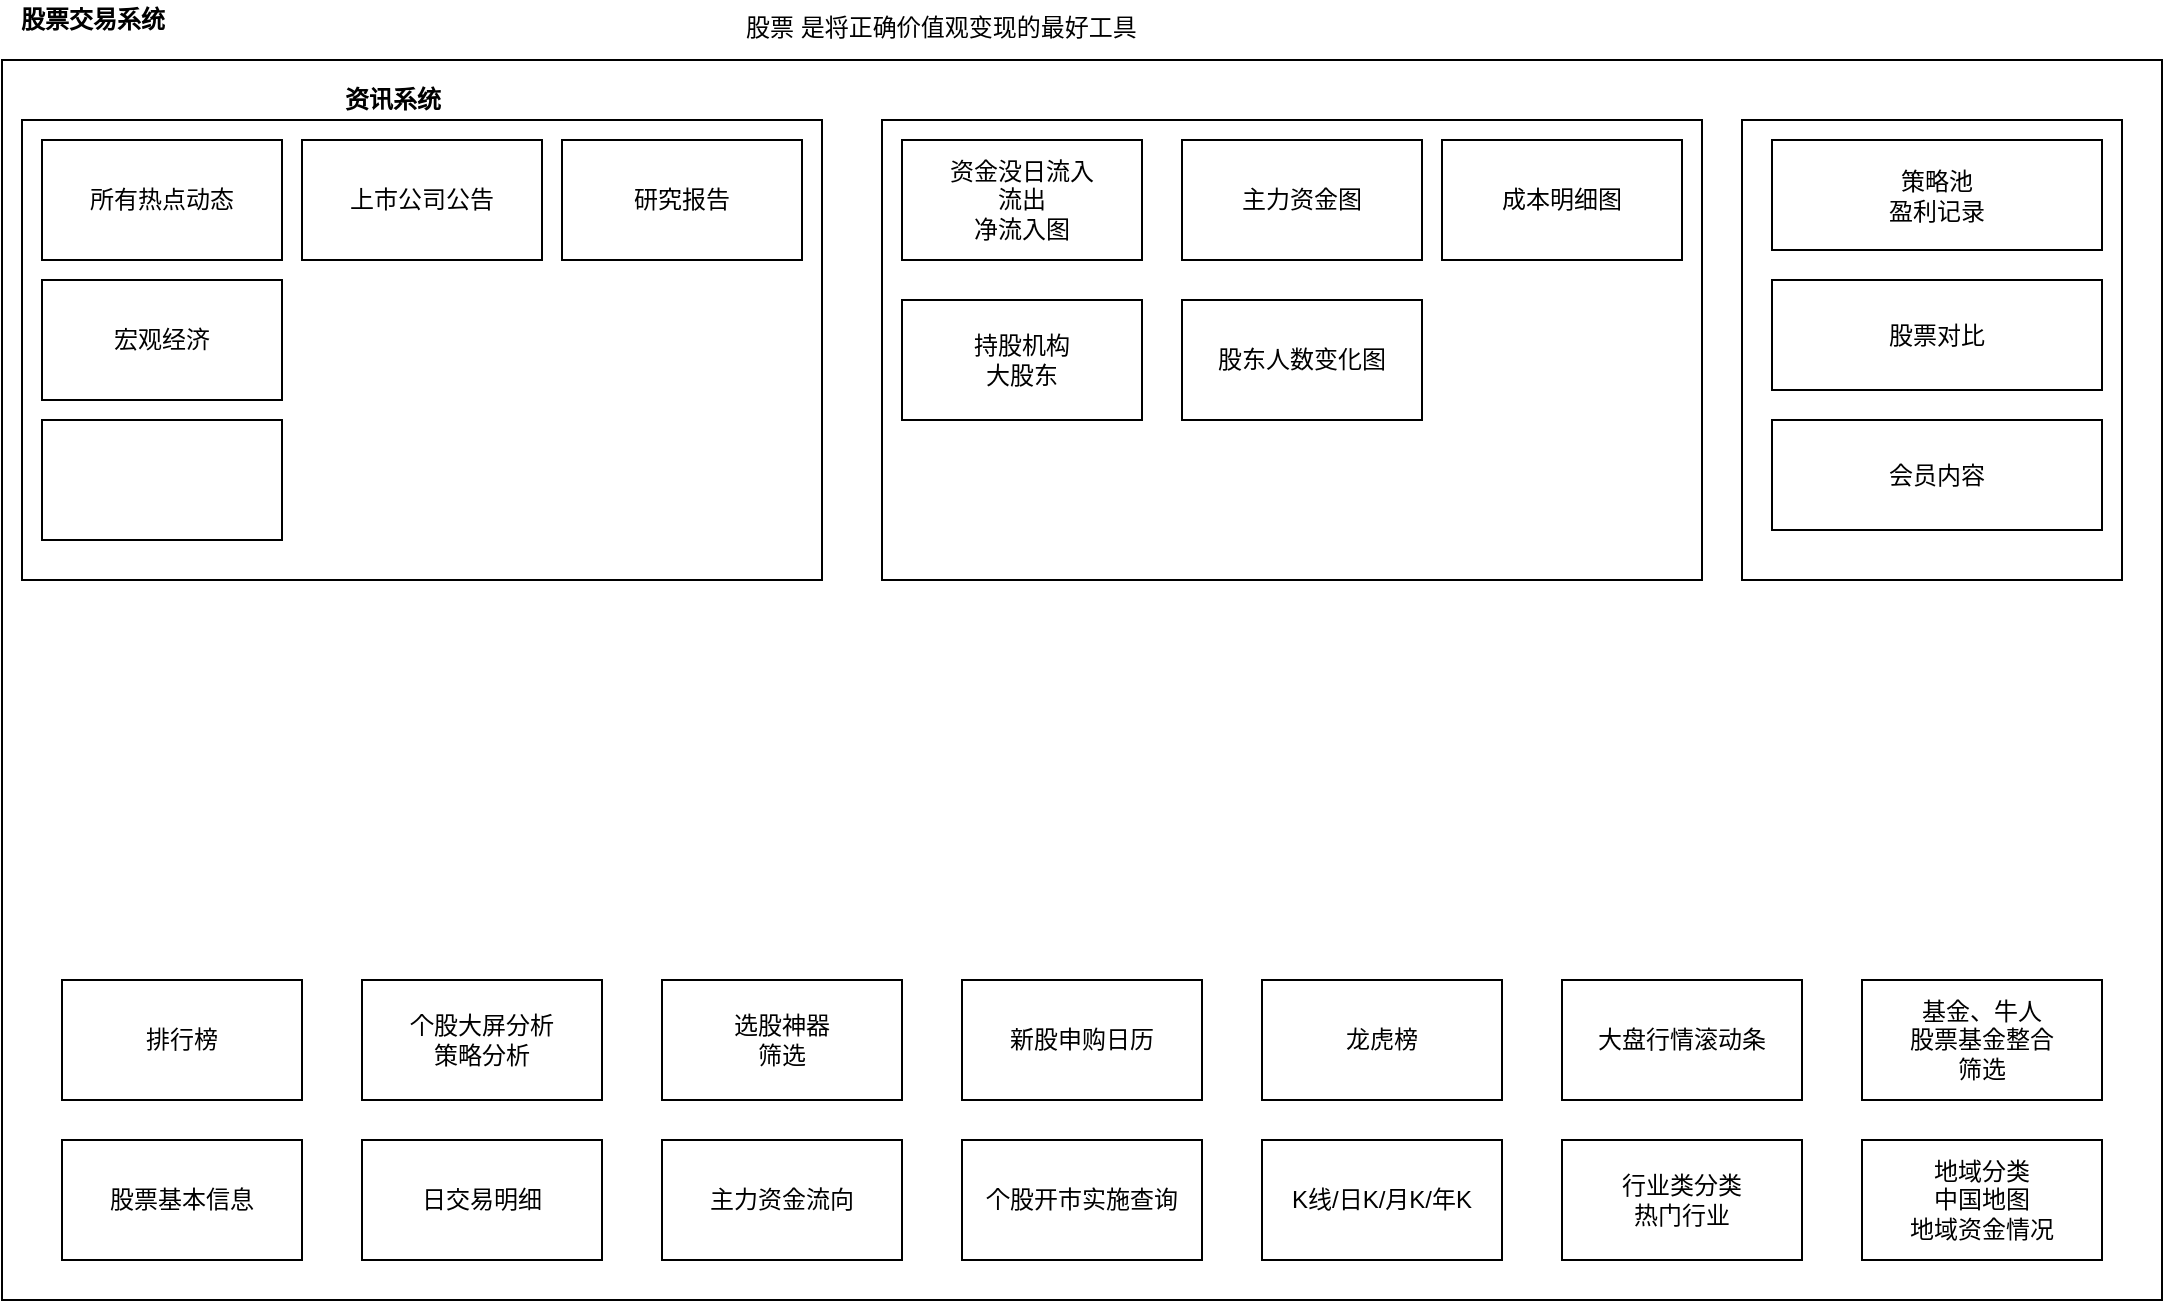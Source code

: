 <mxfile version="14.9.7" type="github">
  <diagram id="C5RBs43oDa-KdzZeNtuy" name="Page-1">
    <mxGraphModel dx="1422" dy="835" grid="1" gridSize="10" guides="1" tooltips="1" connect="1" arrows="1" fold="1" page="1" pageScale="1" pageWidth="1169" pageHeight="827" math="0" shadow="0">
      <root>
        <mxCell id="WIyWlLk6GJQsqaUBKTNV-0" />
        <mxCell id="WIyWlLk6GJQsqaUBKTNV-1" parent="WIyWlLk6GJQsqaUBKTNV-0" />
        <mxCell id="Ym-d_akJX4R3M71p5_LC-0" value="" style="rounded=0;whiteSpace=wrap;html=1;" vertex="1" parent="WIyWlLk6GJQsqaUBKTNV-1">
          <mxGeometry x="20" y="50" width="1080" height="620" as="geometry" />
        </mxCell>
        <mxCell id="Ym-d_akJX4R3M71p5_LC-1" value="&lt;span&gt;&lt;b&gt;股票交易系统&lt;/b&gt;&lt;/span&gt;" style="text;html=1;align=center;verticalAlign=middle;resizable=0;points=[];autosize=1;strokeColor=none;" vertex="1" parent="WIyWlLk6GJQsqaUBKTNV-1">
          <mxGeometry x="20" y="20" width="90" height="20" as="geometry" />
        </mxCell>
        <mxCell id="Ym-d_akJX4R3M71p5_LC-2" value="股票基本信息" style="rounded=0;whiteSpace=wrap;html=1;" vertex="1" parent="WIyWlLk6GJQsqaUBKTNV-1">
          <mxGeometry x="50" y="590" width="120" height="60" as="geometry" />
        </mxCell>
        <mxCell id="Ym-d_akJX4R3M71p5_LC-3" value="日交易明细" style="rounded=0;whiteSpace=wrap;html=1;" vertex="1" parent="WIyWlLk6GJQsqaUBKTNV-1">
          <mxGeometry x="200" y="590" width="120" height="60" as="geometry" />
        </mxCell>
        <mxCell id="Ym-d_akJX4R3M71p5_LC-4" value="主力资金流向" style="rounded=0;whiteSpace=wrap;html=1;" vertex="1" parent="WIyWlLk6GJQsqaUBKTNV-1">
          <mxGeometry x="350" y="590" width="120" height="60" as="geometry" />
        </mxCell>
        <mxCell id="Ym-d_akJX4R3M71p5_LC-8" value="" style="rounded=0;whiteSpace=wrap;html=1;" vertex="1" parent="WIyWlLk6GJQsqaUBKTNV-1">
          <mxGeometry x="30" y="80" width="400" height="230" as="geometry" />
        </mxCell>
        <mxCell id="Ym-d_akJX4R3M71p5_LC-5" value="所有热点动态" style="rounded=0;whiteSpace=wrap;html=1;" vertex="1" parent="WIyWlLk6GJQsqaUBKTNV-1">
          <mxGeometry x="40" y="90" width="120" height="60" as="geometry" />
        </mxCell>
        <mxCell id="Ym-d_akJX4R3M71p5_LC-9" value="&lt;b&gt;资讯系统&lt;/b&gt;" style="text;html=1;align=center;verticalAlign=middle;resizable=0;points=[];autosize=1;strokeColor=none;" vertex="1" parent="WIyWlLk6GJQsqaUBKTNV-1">
          <mxGeometry x="185" y="60" width="60" height="20" as="geometry" />
        </mxCell>
        <mxCell id="Ym-d_akJX4R3M71p5_LC-6" value="上市公司公告" style="rounded=0;whiteSpace=wrap;html=1;" vertex="1" parent="WIyWlLk6GJQsqaUBKTNV-1">
          <mxGeometry x="170" y="90" width="120" height="60" as="geometry" />
        </mxCell>
        <mxCell id="Ym-d_akJX4R3M71p5_LC-7" value="研究报告" style="rounded=0;whiteSpace=wrap;html=1;" vertex="1" parent="WIyWlLk6GJQsqaUBKTNV-1">
          <mxGeometry x="300" y="90" width="120" height="60" as="geometry" />
        </mxCell>
        <mxCell id="Ym-d_akJX4R3M71p5_LC-10" value="" style="rounded=0;whiteSpace=wrap;html=1;" vertex="1" parent="WIyWlLk6GJQsqaUBKTNV-1">
          <mxGeometry x="460" y="80" width="410" height="230" as="geometry" />
        </mxCell>
        <mxCell id="Ym-d_akJX4R3M71p5_LC-11" value="个股开市实施查询" style="rounded=0;whiteSpace=wrap;html=1;" vertex="1" parent="WIyWlLk6GJQsqaUBKTNV-1">
          <mxGeometry x="500" y="590" width="120" height="60" as="geometry" />
        </mxCell>
        <mxCell id="Ym-d_akJX4R3M71p5_LC-13" value="K线/日K/月K/年K" style="rounded=0;whiteSpace=wrap;html=1;" vertex="1" parent="WIyWlLk6GJQsqaUBKTNV-1">
          <mxGeometry x="650" y="590" width="120" height="60" as="geometry" />
        </mxCell>
        <mxCell id="Ym-d_akJX4R3M71p5_LC-14" value="行业类分类&lt;br&gt;热门行业" style="rounded=0;whiteSpace=wrap;html=1;" vertex="1" parent="WIyWlLk6GJQsqaUBKTNV-1">
          <mxGeometry x="800" y="590" width="120" height="60" as="geometry" />
        </mxCell>
        <mxCell id="Ym-d_akJX4R3M71p5_LC-15" value="地域分类&lt;br&gt;中国地图&lt;br&gt;地域资金情况" style="rounded=0;whiteSpace=wrap;html=1;" vertex="1" parent="WIyWlLk6GJQsqaUBKTNV-1">
          <mxGeometry x="950" y="590" width="120" height="60" as="geometry" />
        </mxCell>
        <mxCell id="Ym-d_akJX4R3M71p5_LC-16" value="排行榜" style="rounded=0;whiteSpace=wrap;html=1;" vertex="1" parent="WIyWlLk6GJQsqaUBKTNV-1">
          <mxGeometry x="50" y="510" width="120" height="60" as="geometry" />
        </mxCell>
        <mxCell id="Ym-d_akJX4R3M71p5_LC-17" value="基金、牛人&lt;br&gt;股票基金整合&lt;br&gt;筛选" style="rounded=0;whiteSpace=wrap;html=1;" vertex="1" parent="WIyWlLk6GJQsqaUBKTNV-1">
          <mxGeometry x="950" y="510" width="120" height="60" as="geometry" />
        </mxCell>
        <mxCell id="Ym-d_akJX4R3M71p5_LC-18" value="宏观经济" style="rounded=0;whiteSpace=wrap;html=1;" vertex="1" parent="WIyWlLk6GJQsqaUBKTNV-1">
          <mxGeometry x="40" y="160" width="120" height="60" as="geometry" />
        </mxCell>
        <mxCell id="Ym-d_akJX4R3M71p5_LC-19" value="个股大屏分析&lt;br&gt;策略分析" style="rounded=0;whiteSpace=wrap;html=1;" vertex="1" parent="WIyWlLk6GJQsqaUBKTNV-1">
          <mxGeometry x="200" y="510" width="120" height="60" as="geometry" />
        </mxCell>
        <mxCell id="Ym-d_akJX4R3M71p5_LC-20" value="选股神器&lt;br&gt;筛选" style="rounded=0;whiteSpace=wrap;html=1;" vertex="1" parent="WIyWlLk6GJQsqaUBKTNV-1">
          <mxGeometry x="350" y="510" width="120" height="60" as="geometry" />
        </mxCell>
        <mxCell id="Ym-d_akJX4R3M71p5_LC-21" value="新股申购日历" style="rounded=0;whiteSpace=wrap;html=1;" vertex="1" parent="WIyWlLk6GJQsqaUBKTNV-1">
          <mxGeometry x="500" y="510" width="120" height="60" as="geometry" />
        </mxCell>
        <mxCell id="Ym-d_akJX4R3M71p5_LC-22" value="龙虎榜" style="rounded=0;whiteSpace=wrap;html=1;" vertex="1" parent="WIyWlLk6GJQsqaUBKTNV-1">
          <mxGeometry x="650" y="510" width="120" height="60" as="geometry" />
        </mxCell>
        <mxCell id="Ym-d_akJX4R3M71p5_LC-23" value="大盘行情滚动条" style="rounded=0;whiteSpace=wrap;html=1;" vertex="1" parent="WIyWlLk6GJQsqaUBKTNV-1">
          <mxGeometry x="800" y="510" width="120" height="60" as="geometry" />
        </mxCell>
        <mxCell id="Ym-d_akJX4R3M71p5_LC-25" value="资金没日流入&lt;br&gt;流出&lt;br&gt;净流入图" style="rounded=0;whiteSpace=wrap;html=1;" vertex="1" parent="WIyWlLk6GJQsqaUBKTNV-1">
          <mxGeometry x="470" y="90" width="120" height="60" as="geometry" />
        </mxCell>
        <mxCell id="Ym-d_akJX4R3M71p5_LC-26" value="主力资金图" style="rounded=0;whiteSpace=wrap;html=1;" vertex="1" parent="WIyWlLk6GJQsqaUBKTNV-1">
          <mxGeometry x="610" y="90" width="120" height="60" as="geometry" />
        </mxCell>
        <mxCell id="Ym-d_akJX4R3M71p5_LC-27" value="成本明细图" style="rounded=0;whiteSpace=wrap;html=1;" vertex="1" parent="WIyWlLk6GJQsqaUBKTNV-1">
          <mxGeometry x="740" y="90" width="120" height="60" as="geometry" />
        </mxCell>
        <mxCell id="Ym-d_akJX4R3M71p5_LC-28" value="持股机构&lt;br&gt;大股东" style="rounded=0;whiteSpace=wrap;html=1;" vertex="1" parent="WIyWlLk6GJQsqaUBKTNV-1">
          <mxGeometry x="470" y="170" width="120" height="60" as="geometry" />
        </mxCell>
        <mxCell id="Ym-d_akJX4R3M71p5_LC-29" value="股东人数变化图" style="rounded=0;whiteSpace=wrap;html=1;" vertex="1" parent="WIyWlLk6GJQsqaUBKTNV-1">
          <mxGeometry x="610" y="170" width="120" height="60" as="geometry" />
        </mxCell>
        <mxCell id="Ym-d_akJX4R3M71p5_LC-32" value="股票 是将正确价值观变现的最好工具" style="text;whiteSpace=wrap;html=1;" vertex="1" parent="WIyWlLk6GJQsqaUBKTNV-1">
          <mxGeometry x="390" y="20" width="220" height="30" as="geometry" />
        </mxCell>
        <mxCell id="Ym-d_akJX4R3M71p5_LC-33" value="" style="rounded=0;whiteSpace=wrap;html=1;" vertex="1" parent="WIyWlLk6GJQsqaUBKTNV-1">
          <mxGeometry x="890" y="80" width="190" height="230" as="geometry" />
        </mxCell>
        <mxCell id="Ym-d_akJX4R3M71p5_LC-34" value="策略池&lt;br&gt;盈利记录" style="rounded=0;whiteSpace=wrap;html=1;" vertex="1" parent="WIyWlLk6GJQsqaUBKTNV-1">
          <mxGeometry x="905" y="90" width="165" height="55" as="geometry" />
        </mxCell>
        <mxCell id="Ym-d_akJX4R3M71p5_LC-35" value="股票对比" style="rounded=0;whiteSpace=wrap;html=1;" vertex="1" parent="WIyWlLk6GJQsqaUBKTNV-1">
          <mxGeometry x="905" y="160" width="165" height="55" as="geometry" />
        </mxCell>
        <mxCell id="Ym-d_akJX4R3M71p5_LC-36" value="会员内容" style="rounded=0;whiteSpace=wrap;html=1;" vertex="1" parent="WIyWlLk6GJQsqaUBKTNV-1">
          <mxGeometry x="905" y="230" width="165" height="55" as="geometry" />
        </mxCell>
        <mxCell id="Ym-d_akJX4R3M71p5_LC-38" value="" style="rounded=0;whiteSpace=wrap;html=1;" vertex="1" parent="WIyWlLk6GJQsqaUBKTNV-1">
          <mxGeometry x="40" y="230" width="120" height="60" as="geometry" />
        </mxCell>
      </root>
    </mxGraphModel>
  </diagram>
</mxfile>
